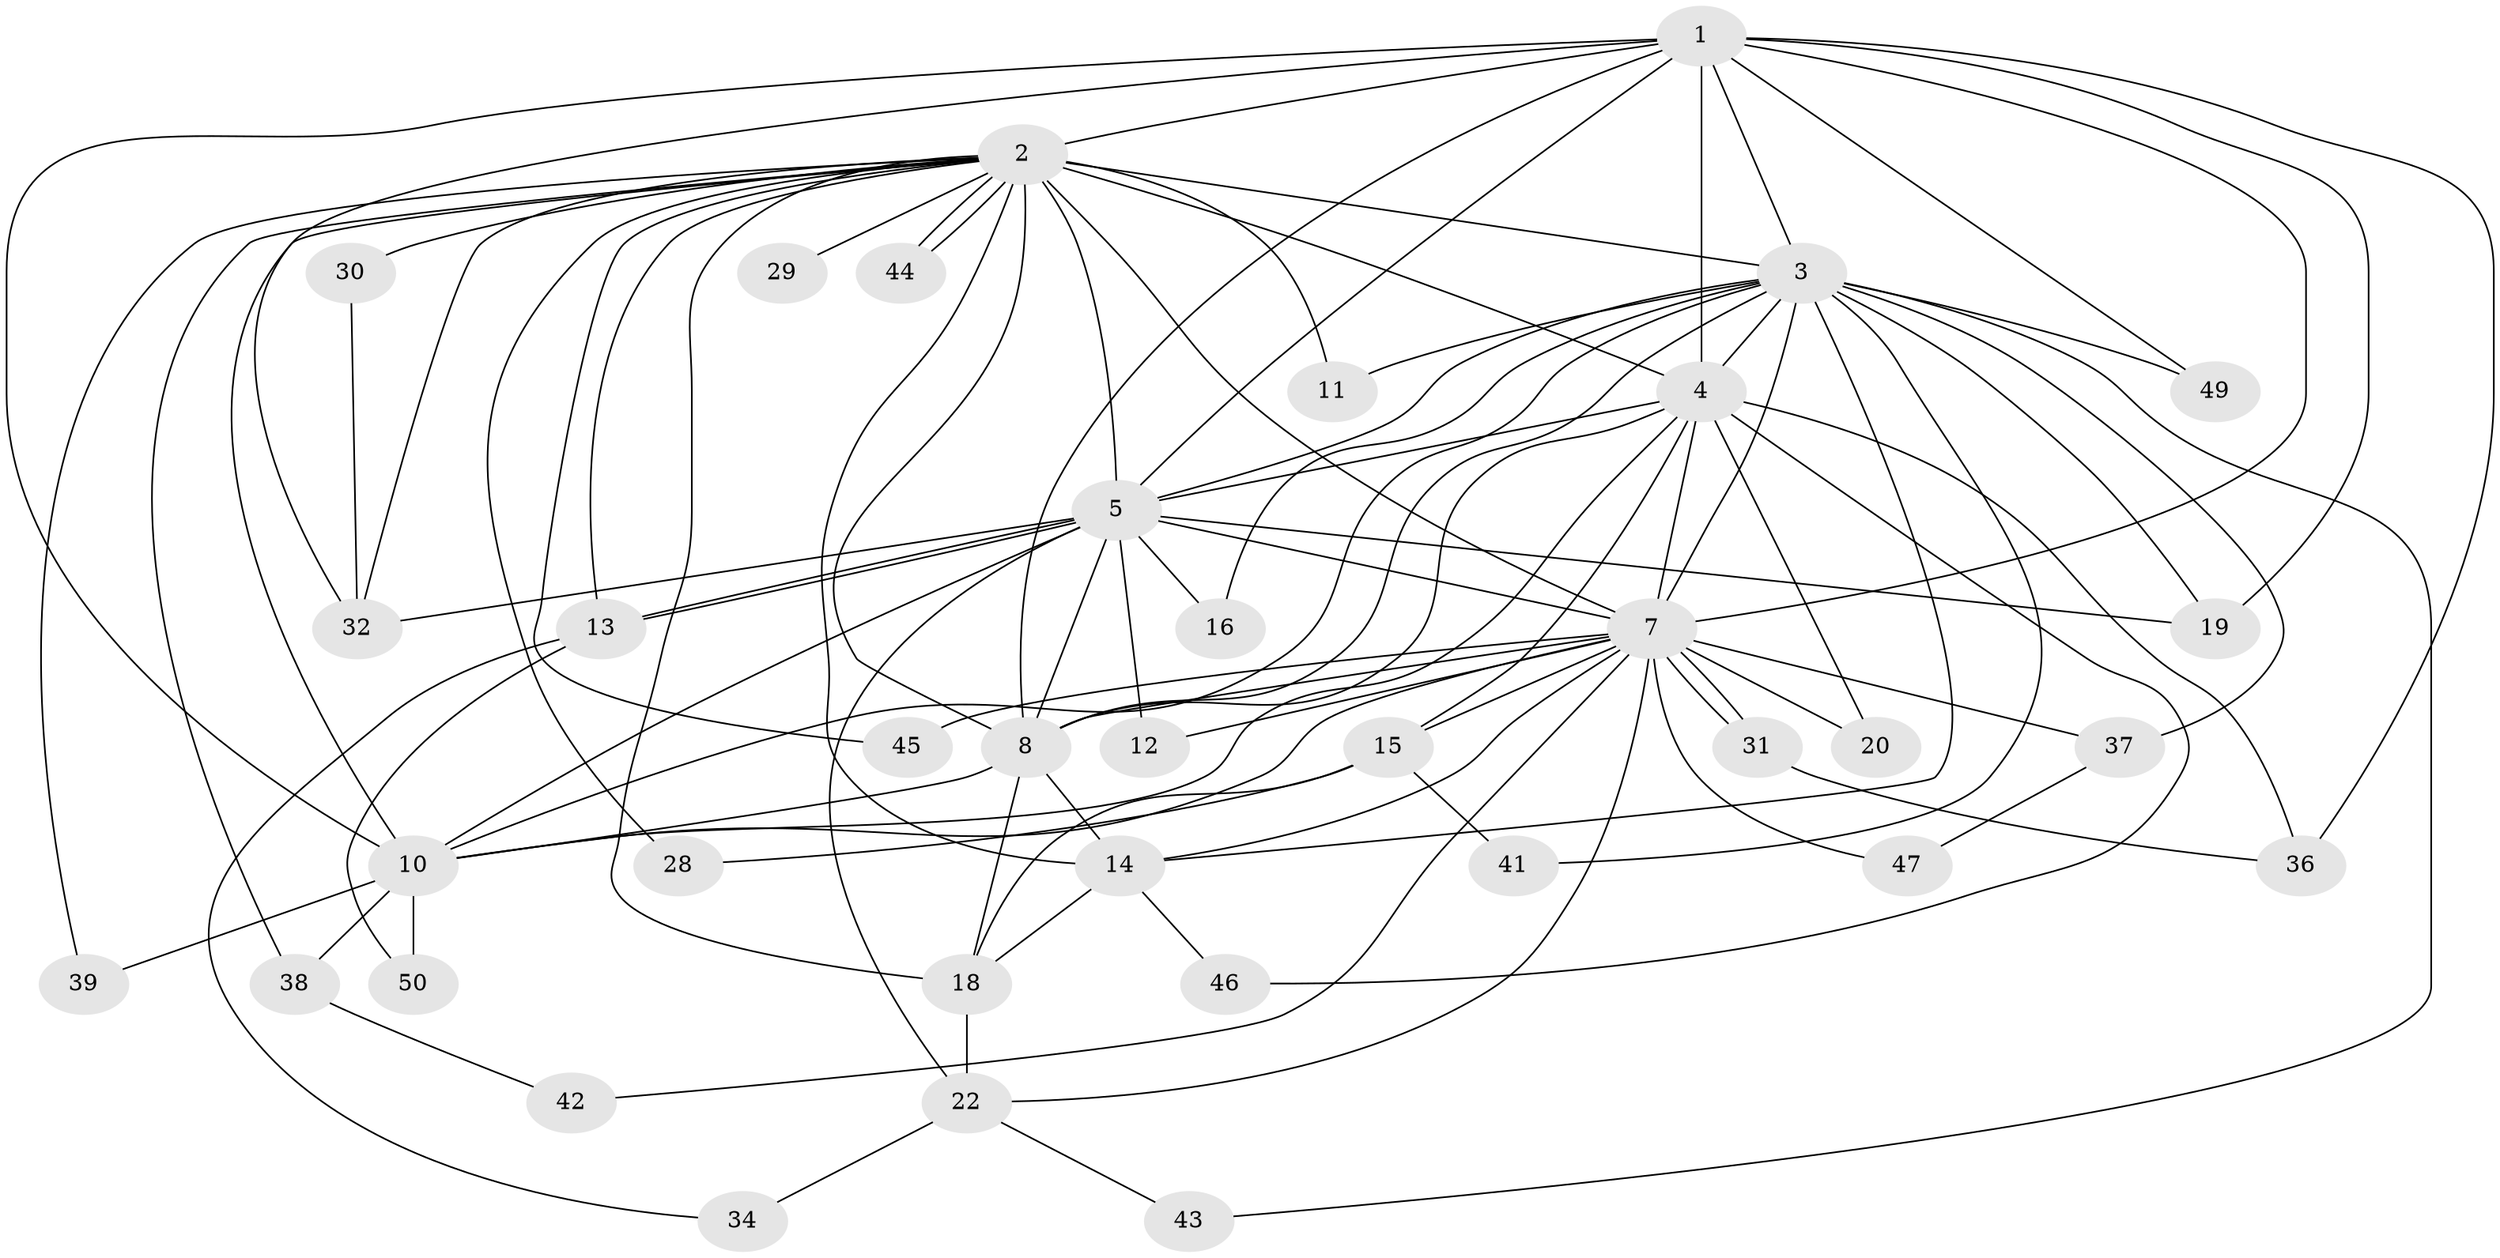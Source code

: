 // original degree distribution, {15: 0.016129032258064516, 18: 0.03225806451612903, 13: 0.016129032258064516, 22: 0.016129032258064516, 20: 0.016129032258064516, 17: 0.016129032258064516, 11: 0.016129032258064516, 14: 0.03225806451612903, 2: 0.5483870967741935, 6: 0.03225806451612903, 5: 0.04838709677419355, 3: 0.1774193548387097, 4: 0.03225806451612903}
// Generated by graph-tools (version 1.1) at 2025/17/03/04/25 18:17:51]
// undirected, 37 vertices, 94 edges
graph export_dot {
graph [start="1"]
  node [color=gray90,style=filled];
  1;
  2 [super="+59+61+21+6+35+33"];
  3 [super="+23"];
  4 [super="+27"];
  5;
  7 [super="+62+9"];
  8 [super="+53"];
  10 [super="+17"];
  11;
  12;
  13 [super="+52"];
  14 [super="+26+48"];
  15;
  16;
  18 [super="+24"];
  19 [super="+58"];
  20;
  22 [super="+25"];
  28;
  29;
  30;
  31;
  32 [super="+57+54+55"];
  34;
  36 [super="+56"];
  37;
  38;
  39;
  41;
  42;
  43;
  44;
  45;
  46;
  47;
  49;
  50;
  1 -- 2 [weight=2];
  1 -- 3;
  1 -- 4 [weight=2];
  1 -- 5;
  1 -- 7 [weight=2];
  1 -- 8;
  1 -- 10;
  1 -- 19;
  1 -- 32 [weight=2];
  1 -- 36;
  1 -- 49;
  2 -- 3 [weight=2];
  2 -- 4 [weight=2];
  2 -- 5 [weight=5];
  2 -- 7 [weight=4];
  2 -- 8 [weight=2];
  2 -- 10 [weight=3];
  2 -- 11;
  2 -- 14 [weight=2];
  2 -- 44;
  2 -- 44;
  2 -- 30 [weight=2];
  2 -- 18 [weight=2];
  2 -- 38;
  2 -- 28;
  2 -- 29;
  2 -- 32;
  2 -- 39;
  2 -- 45;
  2 -- 13;
  3 -- 4;
  3 -- 5;
  3 -- 7 [weight=3];
  3 -- 8;
  3 -- 10;
  3 -- 11;
  3 -- 16;
  3 -- 19;
  3 -- 37;
  3 -- 41;
  3 -- 43;
  3 -- 49;
  3 -- 14;
  4 -- 5;
  4 -- 7 [weight=2];
  4 -- 8;
  4 -- 10;
  4 -- 15;
  4 -- 20;
  4 -- 36;
  4 -- 46;
  5 -- 7 [weight=3];
  5 -- 8;
  5 -- 10 [weight=2];
  5 -- 12;
  5 -- 13 [weight=2];
  5 -- 13;
  5 -- 16;
  5 -- 22;
  5 -- 32;
  5 -- 19;
  7 -- 8 [weight=2];
  7 -- 10 [weight=2];
  7 -- 14;
  7 -- 20;
  7 -- 22;
  7 -- 31;
  7 -- 31;
  7 -- 37;
  7 -- 45;
  7 -- 42;
  7 -- 12;
  7 -- 47;
  7 -- 15;
  8 -- 10;
  8 -- 14;
  8 -- 18;
  10 -- 38;
  10 -- 39;
  10 -- 50;
  13 -- 34;
  13 -- 50;
  14 -- 46;
  14 -- 18;
  15 -- 18;
  15 -- 28;
  15 -- 41;
  18 -- 22;
  22 -- 34;
  22 -- 43;
  30 -- 32;
  31 -- 36;
  37 -- 47;
  38 -- 42;
}
